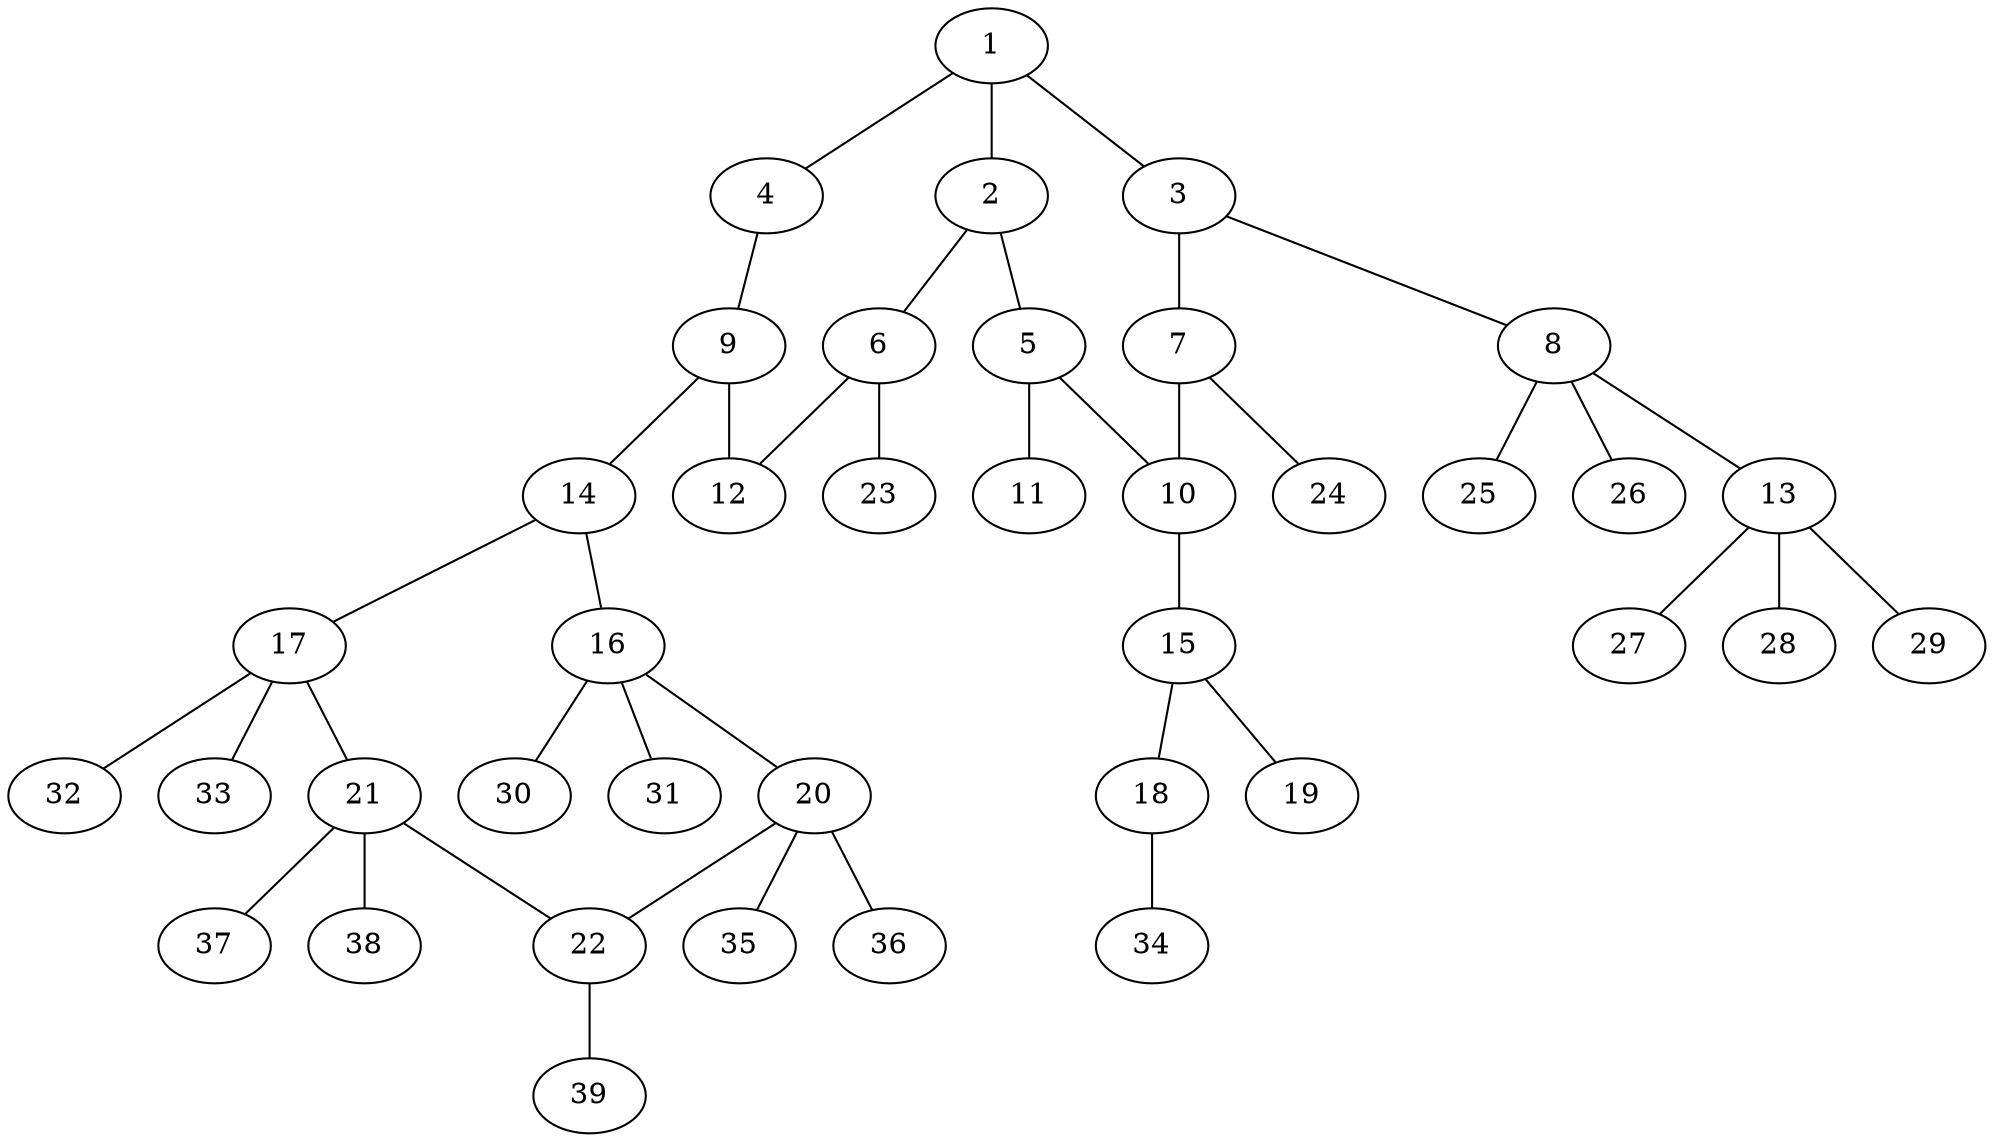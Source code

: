 graph molecule_882 {
	1	 [chem=C];
	2	 [chem=C];
	1 -- 2	 [valence=1];
	3	 [chem=N];
	1 -- 3	 [valence=1];
	4	 [chem=N];
	1 -- 4	 [valence=2];
	5	 [chem=C];
	2 -- 5	 [valence=1];
	6	 [chem=C];
	2 -- 6	 [valence=2];
	7	 [chem=C];
	3 -- 7	 [valence=1];
	8	 [chem=C];
	3 -- 8	 [valence=1];
	9	 [chem=C];
	4 -- 9	 [valence=1];
	10	 [chem=C];
	5 -- 10	 [valence=1];
	11	 [chem=O];
	5 -- 11	 [valence=2];
	12	 [chem=N];
	6 -- 12	 [valence=1];
	23	 [chem=H];
	6 -- 23	 [valence=1];
	7 -- 10	 [valence=2];
	24	 [chem=H];
	7 -- 24	 [valence=1];
	13	 [chem=C];
	8 -- 13	 [valence=1];
	25	 [chem=H];
	8 -- 25	 [valence=1];
	26	 [chem=H];
	8 -- 26	 [valence=1];
	9 -- 12	 [valence=2];
	14	 [chem=N];
	9 -- 14	 [valence=1];
	15	 [chem=C];
	10 -- 15	 [valence=1];
	27	 [chem=H];
	13 -- 27	 [valence=1];
	28	 [chem=H];
	13 -- 28	 [valence=1];
	29	 [chem=H];
	13 -- 29	 [valence=1];
	16	 [chem=C];
	14 -- 16	 [valence=1];
	17	 [chem=C];
	14 -- 17	 [valence=1];
	18	 [chem=O];
	15 -- 18	 [valence=1];
	19	 [chem=O];
	15 -- 19	 [valence=2];
	20	 [chem=C];
	16 -- 20	 [valence=1];
	30	 [chem=H];
	16 -- 30	 [valence=1];
	31	 [chem=H];
	16 -- 31	 [valence=1];
	21	 [chem=C];
	17 -- 21	 [valence=1];
	32	 [chem=H];
	17 -- 32	 [valence=1];
	33	 [chem=H];
	17 -- 33	 [valence=1];
	34	 [chem=H];
	18 -- 34	 [valence=1];
	22	 [chem=N];
	20 -- 22	 [valence=1];
	35	 [chem=H];
	20 -- 35	 [valence=1];
	36	 [chem=H];
	20 -- 36	 [valence=1];
	21 -- 22	 [valence=1];
	37	 [chem=H];
	21 -- 37	 [valence=1];
	38	 [chem=H];
	21 -- 38	 [valence=1];
	39	 [chem=H];
	22 -- 39	 [valence=1];
}
